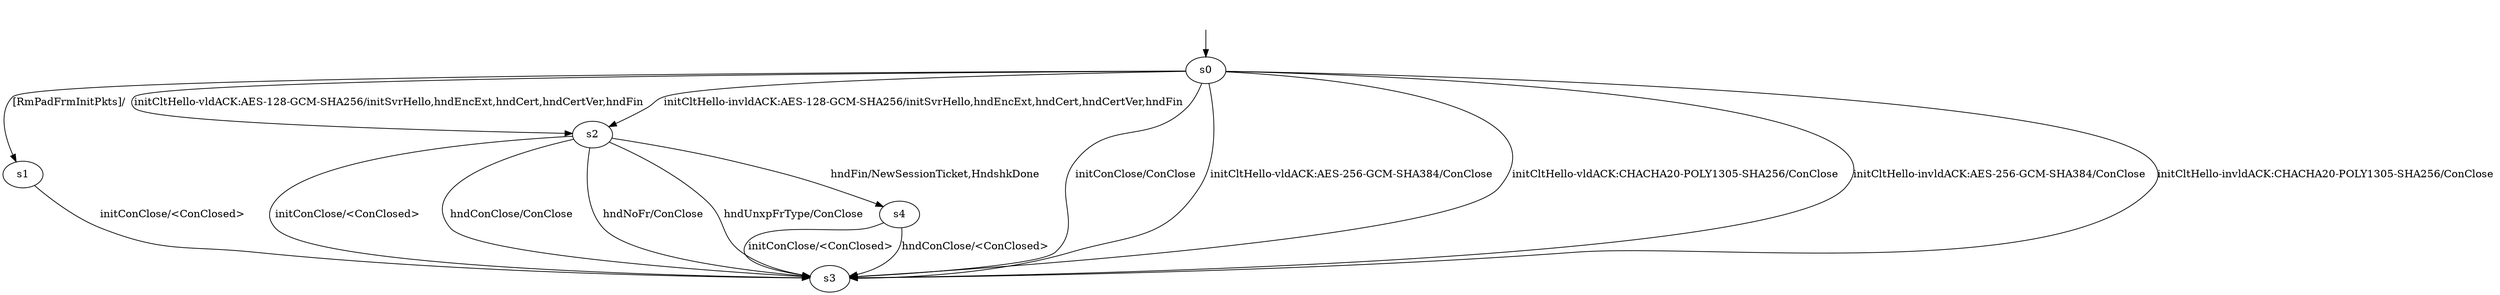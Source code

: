 digraph "../results/mvfstModels/mvfst-B-B-0/learnedModel" {
s0 [label=s0];
s1 [label=s1];
s2 [label=s2];
s3 [label=s3];
s4 [label=s4];
s0 -> s3  [label="initConClose/ConClose "];
s0 -> s2  [label="initCltHello-vldACK:AES-128-GCM-SHA256/initSvrHello,hndEncExt,hndCert,hndCertVer,hndFin "];
s0 -> s3  [label="initCltHello-vldACK:AES-256-GCM-SHA384/ConClose "];
s0 -> s3  [label="initCltHello-vldACK:CHACHA20-POLY1305-SHA256/ConClose "];
s0 -> s2  [label="initCltHello-invldACK:AES-128-GCM-SHA256/initSvrHello,hndEncExt,hndCert,hndCertVer,hndFin "];
s0 -> s3  [label="initCltHello-invldACK:AES-256-GCM-SHA384/ConClose "];
s0 -> s3  [label="initCltHello-invldACK:CHACHA20-POLY1305-SHA256/ConClose "];
s0 -> s1  [label="[RmPadFrmInitPkts]/ "];
s1 -> s3  [label="initConClose/<ConClosed> "];
s2 -> s3  [label="initConClose/<ConClosed> "];
s2 -> s4  [label="hndFin/NewSessionTicket,HndshkDone "];
s2 -> s3  [label="hndConClose/ConClose "];
s2 -> s3  [label="hndNoFr/ConClose "];
s2 -> s3  [label="hndUnxpFrType/ConClose "];
s4 -> s3  [label="initConClose/<ConClosed> "];
s4 -> s3  [label="hndConClose/<ConClosed> "];
__start0 [label="", shape=none];
__start0 -> s0  [label=""];
}
